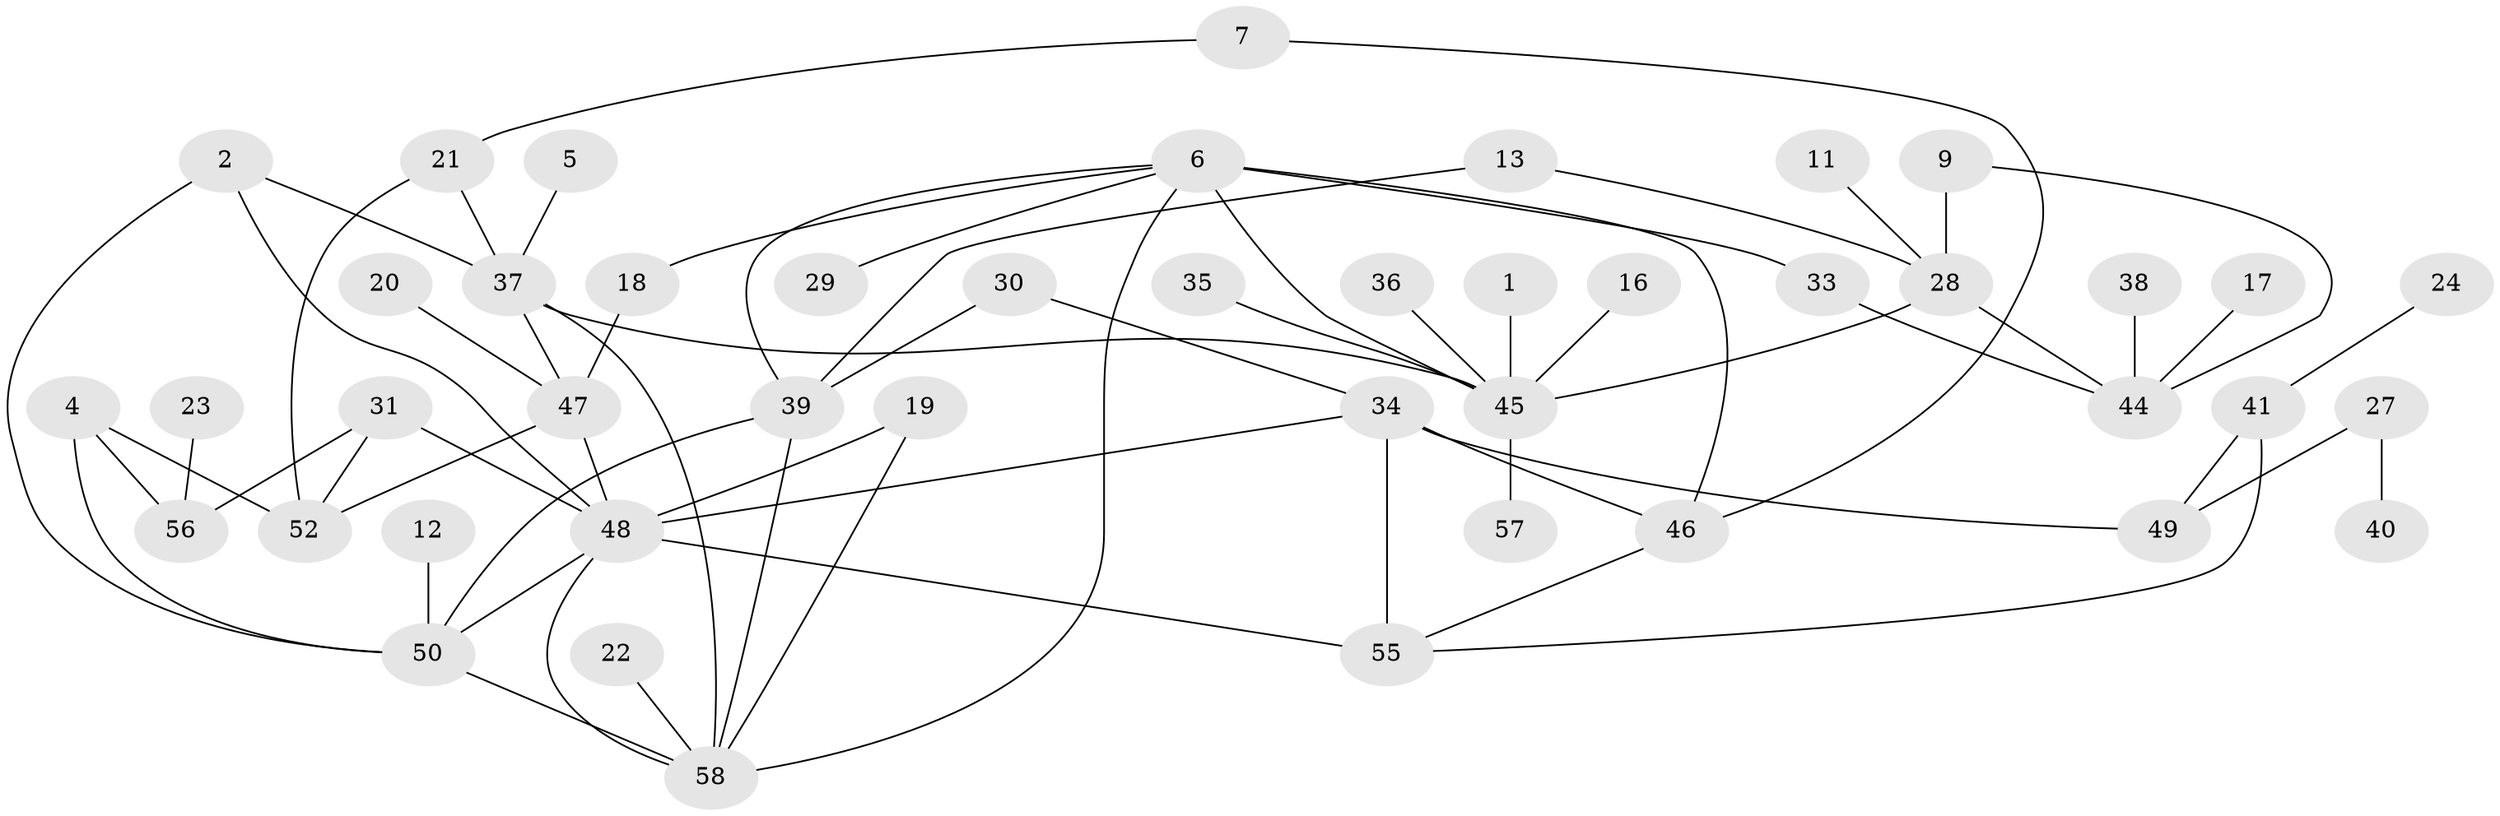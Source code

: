 // original degree distribution, {5: 0.05217391304347826, 1: 0.24347826086956523, 3: 0.19130434782608696, 0: 0.08695652173913043, 2: 0.2956521739130435, 4: 0.12173913043478261, 6: 0.008695652173913044}
// Generated by graph-tools (version 1.1) at 2025/25/03/09/25 03:25:21]
// undirected, 45 vertices, 66 edges
graph export_dot {
graph [start="1"]
  node [color=gray90,style=filled];
  1;
  2;
  4;
  5;
  6;
  7;
  9;
  11;
  12;
  13;
  16;
  17;
  18;
  19;
  20;
  21;
  22;
  23;
  24;
  27;
  28;
  29;
  30;
  31;
  33;
  34;
  35;
  36;
  37;
  38;
  39;
  40;
  41;
  44;
  45;
  46;
  47;
  48;
  49;
  50;
  52;
  55;
  56;
  57;
  58;
  1 -- 45 [weight=1.0];
  2 -- 37 [weight=1.0];
  2 -- 48 [weight=1.0];
  2 -- 50 [weight=1.0];
  4 -- 50 [weight=1.0];
  4 -- 52 [weight=1.0];
  4 -- 56 [weight=1.0];
  5 -- 37 [weight=1.0];
  6 -- 18 [weight=1.0];
  6 -- 29 [weight=1.0];
  6 -- 33 [weight=1.0];
  6 -- 39 [weight=1.0];
  6 -- 45 [weight=1.0];
  6 -- 46 [weight=2.0];
  6 -- 58 [weight=1.0];
  7 -- 21 [weight=1.0];
  7 -- 46 [weight=1.0];
  9 -- 28 [weight=1.0];
  9 -- 44 [weight=1.0];
  11 -- 28 [weight=1.0];
  12 -- 50 [weight=1.0];
  13 -- 28 [weight=1.0];
  13 -- 39 [weight=1.0];
  16 -- 45 [weight=1.0];
  17 -- 44 [weight=1.0];
  18 -- 47 [weight=1.0];
  19 -- 48 [weight=1.0];
  19 -- 58 [weight=1.0];
  20 -- 47 [weight=1.0];
  21 -- 37 [weight=1.0];
  21 -- 52 [weight=1.0];
  22 -- 58 [weight=1.0];
  23 -- 56 [weight=1.0];
  24 -- 41 [weight=1.0];
  27 -- 40 [weight=1.0];
  27 -- 49 [weight=1.0];
  28 -- 44 [weight=1.0];
  28 -- 45 [weight=1.0];
  30 -- 34 [weight=1.0];
  30 -- 39 [weight=1.0];
  31 -- 48 [weight=1.0];
  31 -- 52 [weight=1.0];
  31 -- 56 [weight=2.0];
  33 -- 44 [weight=1.0];
  34 -- 46 [weight=2.0];
  34 -- 48 [weight=1.0];
  34 -- 49 [weight=1.0];
  34 -- 55 [weight=2.0];
  35 -- 45 [weight=1.0];
  36 -- 45 [weight=1.0];
  37 -- 45 [weight=1.0];
  37 -- 47 [weight=1.0];
  37 -- 58 [weight=1.0];
  38 -- 44 [weight=1.0];
  39 -- 50 [weight=1.0];
  39 -- 58 [weight=1.0];
  41 -- 49 [weight=1.0];
  41 -- 55 [weight=1.0];
  45 -- 57 [weight=1.0];
  46 -- 55 [weight=1.0];
  47 -- 48 [weight=1.0];
  47 -- 52 [weight=1.0];
  48 -- 50 [weight=1.0];
  48 -- 55 [weight=1.0];
  48 -- 58 [weight=1.0];
  50 -- 58 [weight=1.0];
}
